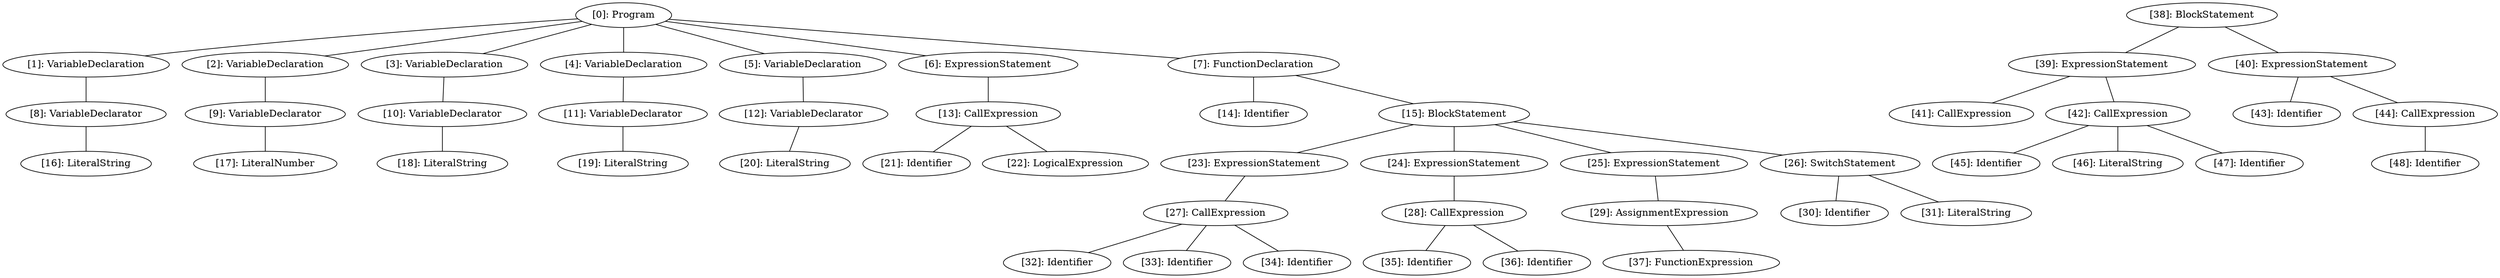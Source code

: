 // Result
graph {
	0 [label="[0]: Program"]
	1 [label="[1]: VariableDeclaration"]
	2 [label="[2]: VariableDeclaration"]
	3 [label="[3]: VariableDeclaration"]
	4 [label="[4]: VariableDeclaration"]
	5 [label="[5]: VariableDeclaration"]
	6 [label="[6]: ExpressionStatement"]
	7 [label="[7]: FunctionDeclaration"]
	8 [label="[8]: VariableDeclarator"]
	9 [label="[9]: VariableDeclarator"]
	10 [label="[10]: VariableDeclarator"]
	11 [label="[11]: VariableDeclarator"]
	12 [label="[12]: VariableDeclarator"]
	13 [label="[13]: CallExpression"]
	14 [label="[14]: Identifier"]
	15 [label="[15]: BlockStatement"]
	16 [label="[16]: LiteralString"]
	17 [label="[17]: LiteralNumber"]
	18 [label="[18]: LiteralString"]
	19 [label="[19]: LiteralString"]
	20 [label="[20]: LiteralString"]
	21 [label="[21]: Identifier"]
	22 [label="[22]: LogicalExpression"]
	23 [label="[23]: ExpressionStatement"]
	24 [label="[24]: ExpressionStatement"]
	25 [label="[25]: ExpressionStatement"]
	26 [label="[26]: SwitchStatement"]
	27 [label="[27]: CallExpression"]
	28 [label="[28]: CallExpression"]
	29 [label="[29]: AssignmentExpression"]
	30 [label="[30]: Identifier"]
	31 [label="[31]: LiteralString"]
	32 [label="[32]: Identifier"]
	33 [label="[33]: Identifier"]
	34 [label="[34]: Identifier"]
	35 [label="[35]: Identifier"]
	36 [label="[36]: Identifier"]
	37 [label="[37]: FunctionExpression"]
	38 [label="[38]: BlockStatement"]
	39 [label="[39]: ExpressionStatement"]
	40 [label="[40]: ExpressionStatement"]
	41 [label="[41]: CallExpression"]
	42 [label="[42]: CallExpression"]
	43 [label="[43]: Identifier"]
	44 [label="[44]: CallExpression"]
	45 [label="[45]: Identifier"]
	46 [label="[46]: LiteralString"]
	47 [label="[47]: Identifier"]
	48 [label="[48]: Identifier"]
	0 -- 1
	0 -- 2
	0 -- 3
	0 -- 4
	0 -- 5
	0 -- 6
	0 -- 7
	1 -- 8
	2 -- 9
	3 -- 10
	4 -- 11
	5 -- 12
	6 -- 13
	7 -- 14
	7 -- 15
	8 -- 16
	9 -- 17
	10 -- 18
	11 -- 19
	12 -- 20
	13 -- 21
	13 -- 22
	15 -- 23
	15 -- 24
	15 -- 25
	15 -- 26
	23 -- 27
	24 -- 28
	25 -- 29
	26 -- 30
	26 -- 31
	27 -- 32
	27 -- 33
	27 -- 34
	28 -- 35
	28 -- 36
	29 -- 37
	38 -- 39
	38 -- 40
	39 -- 41
	39 -- 42
	40 -- 43
	40 -- 44
	42 -- 45
	42 -- 46
	42 -- 47
	44 -- 48
}
